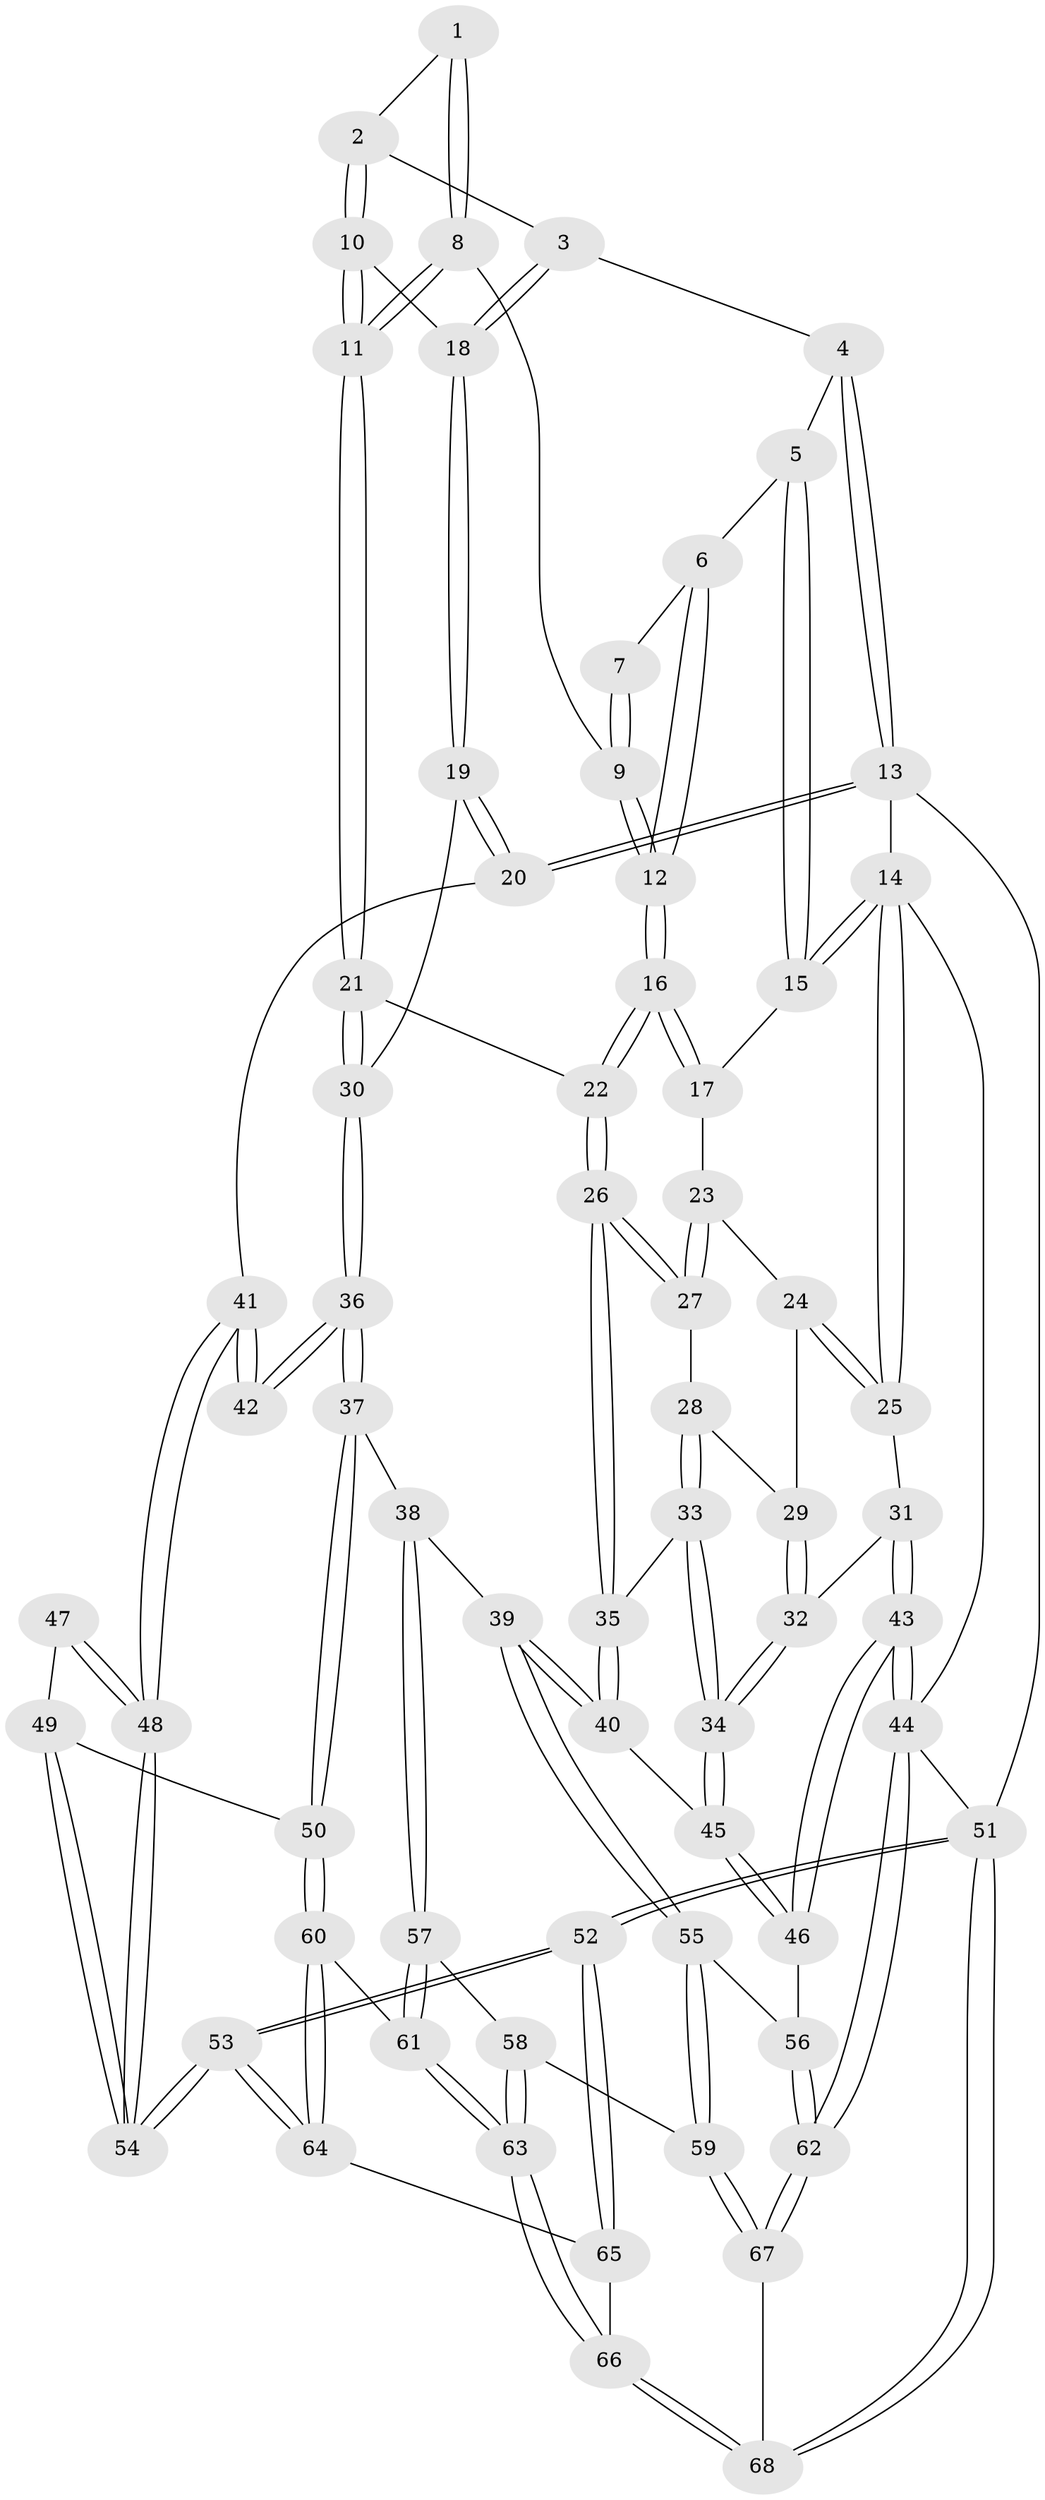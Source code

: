// Generated by graph-tools (version 1.1) at 2025/17/03/09/25 04:17:03]
// undirected, 68 vertices, 167 edges
graph export_dot {
graph [start="1"]
  node [color=gray90,style=filled];
  1 [pos="+0.6516448708271095+0.033169470013143"];
  2 [pos="+0.6525216911368883+0.03280091068418156"];
  3 [pos="+0.7803545616881943+0"];
  4 [pos="+0.7782931262592635+0"];
  5 [pos="+0.4564222437916914+0"];
  6 [pos="+0.46040607720615484+0"];
  7 [pos="+0.6400262597769427+0.03087778536232775"];
  8 [pos="+0.6585970707786477+0.09525138712600961"];
  9 [pos="+0.5893691178892513+0.08234814573957419"];
  10 [pos="+0.805480991875495+0.16858549125336844"];
  11 [pos="+0.7949163552243304+0.17494473036680158"];
  12 [pos="+0.5654168611998852+0.0855153610692618"];
  13 [pos="+1+0"];
  14 [pos="+0+0"];
  15 [pos="+0.376179283967649+0"];
  16 [pos="+0.5078445225760454+0.23423480102672464"];
  17 [pos="+0.3790084306343907+0.15490045013574436"];
  18 [pos="+0.8175264509773073+0.16174385826716045"];
  19 [pos="+1+0.22779133294810489"];
  20 [pos="+1+0.23855611658605969"];
  21 [pos="+0.6199009375254709+0.34810665410175723"];
  22 [pos="+0.5806629587954067+0.3498932951728986"];
  23 [pos="+0.281939795351603+0.1966705481670038"];
  24 [pos="+0.2262613008123817+0.19907290109216466"];
  25 [pos="+0+0"];
  26 [pos="+0.5752651214241613+0.35555709411599273"];
  27 [pos="+0.3246400641067232+0.33627355423031335"];
  28 [pos="+0.2626394619073143+0.41182591581477535"];
  29 [pos="+0.17903173952408732+0.35069040420278874"];
  30 [pos="+0.7061859778812992+0.4229251855932531"];
  31 [pos="+0+0.366849653877482"];
  32 [pos="+0.05515514131760436+0.3920081018380592"];
  33 [pos="+0.27333462629636324+0.4392077770381488"];
  34 [pos="+0.23044335067821795+0.6243301165569191"];
  35 [pos="+0.5269814431484892+0.4320426145124426"];
  36 [pos="+0.8080710724666904+0.5314979864172313"];
  37 [pos="+0.7739659674615071+0.6890588686226976"];
  38 [pos="+0.64740144865113+0.6975993194596425"];
  39 [pos="+0.5485458637135253+0.6764386202213438"];
  40 [pos="+0.49052606031887264+0.567316688519576"];
  41 [pos="+1+0.3664858618003385"];
  42 [pos="+0.9419902078110283+0.48925723531097304"];
  43 [pos="+0+0.7693629987273052"];
  44 [pos="+0+1"];
  45 [pos="+0.23136223167108172+0.6314984368842381"];
  46 [pos="+0.19900330866583915+0.6930932217844343"];
  47 [pos="+0.961359532196576+0.638319675154777"];
  48 [pos="+1+0.5748211768830683"];
  49 [pos="+0.953861807847417+0.6929291930819125"];
  50 [pos="+0.8161718814234629+0.7497447936420057"];
  51 [pos="+1+1"];
  52 [pos="+1+1"];
  53 [pos="+1+0.9160214563665156"];
  54 [pos="+1+0.6907082111086678"];
  55 [pos="+0.4499286643903986+0.8387475180098944"];
  56 [pos="+0.22893479671303615+0.7305685235429147"];
  57 [pos="+0.6250950527749731+0.8493074272439751"];
  58 [pos="+0.6183900546910613+0.8626947227816629"];
  59 [pos="+0.4694096657391827+0.9117498519611739"];
  60 [pos="+0.8235280820657642+0.7799984413478794"];
  61 [pos="+0.8148651219584788+0.7998917562326896"];
  62 [pos="+0.25059327607374593+1"];
  63 [pos="+0.7626075009236437+0.9602535326997385"];
  64 [pos="+0.9730510851746885+0.8507574645430341"];
  65 [pos="+0.9150965676030488+0.9626336267436416"];
  66 [pos="+0.7581673998723742+1"];
  67 [pos="+0.44676281354057396+1"];
  68 [pos="+0.7291176067144105+1"];
  1 -- 2;
  1 -- 8;
  1 -- 8;
  2 -- 3;
  2 -- 10;
  2 -- 10;
  3 -- 4;
  3 -- 18;
  3 -- 18;
  4 -- 5;
  4 -- 13;
  4 -- 13;
  5 -- 6;
  5 -- 15;
  5 -- 15;
  6 -- 7;
  6 -- 12;
  6 -- 12;
  7 -- 9;
  7 -- 9;
  8 -- 9;
  8 -- 11;
  8 -- 11;
  9 -- 12;
  9 -- 12;
  10 -- 11;
  10 -- 11;
  10 -- 18;
  11 -- 21;
  11 -- 21;
  12 -- 16;
  12 -- 16;
  13 -- 14;
  13 -- 20;
  13 -- 20;
  13 -- 51;
  14 -- 15;
  14 -- 15;
  14 -- 25;
  14 -- 25;
  14 -- 44;
  15 -- 17;
  16 -- 17;
  16 -- 17;
  16 -- 22;
  16 -- 22;
  17 -- 23;
  18 -- 19;
  18 -- 19;
  19 -- 20;
  19 -- 20;
  19 -- 30;
  20 -- 41;
  21 -- 22;
  21 -- 30;
  21 -- 30;
  22 -- 26;
  22 -- 26;
  23 -- 24;
  23 -- 27;
  23 -- 27;
  24 -- 25;
  24 -- 25;
  24 -- 29;
  25 -- 31;
  26 -- 27;
  26 -- 27;
  26 -- 35;
  26 -- 35;
  27 -- 28;
  28 -- 29;
  28 -- 33;
  28 -- 33;
  29 -- 32;
  29 -- 32;
  30 -- 36;
  30 -- 36;
  31 -- 32;
  31 -- 43;
  31 -- 43;
  32 -- 34;
  32 -- 34;
  33 -- 34;
  33 -- 34;
  33 -- 35;
  34 -- 45;
  34 -- 45;
  35 -- 40;
  35 -- 40;
  36 -- 37;
  36 -- 37;
  36 -- 42;
  36 -- 42;
  37 -- 38;
  37 -- 50;
  37 -- 50;
  38 -- 39;
  38 -- 57;
  38 -- 57;
  39 -- 40;
  39 -- 40;
  39 -- 55;
  39 -- 55;
  40 -- 45;
  41 -- 42;
  41 -- 42;
  41 -- 48;
  41 -- 48;
  43 -- 44;
  43 -- 44;
  43 -- 46;
  43 -- 46;
  44 -- 62;
  44 -- 62;
  44 -- 51;
  45 -- 46;
  45 -- 46;
  46 -- 56;
  47 -- 48;
  47 -- 48;
  47 -- 49;
  48 -- 54;
  48 -- 54;
  49 -- 50;
  49 -- 54;
  49 -- 54;
  50 -- 60;
  50 -- 60;
  51 -- 52;
  51 -- 52;
  51 -- 68;
  51 -- 68;
  52 -- 53;
  52 -- 53;
  52 -- 65;
  52 -- 65;
  53 -- 54;
  53 -- 54;
  53 -- 64;
  53 -- 64;
  55 -- 56;
  55 -- 59;
  55 -- 59;
  56 -- 62;
  56 -- 62;
  57 -- 58;
  57 -- 61;
  57 -- 61;
  58 -- 59;
  58 -- 63;
  58 -- 63;
  59 -- 67;
  59 -- 67;
  60 -- 61;
  60 -- 64;
  60 -- 64;
  61 -- 63;
  61 -- 63;
  62 -- 67;
  62 -- 67;
  63 -- 66;
  63 -- 66;
  64 -- 65;
  65 -- 66;
  66 -- 68;
  66 -- 68;
  67 -- 68;
}
